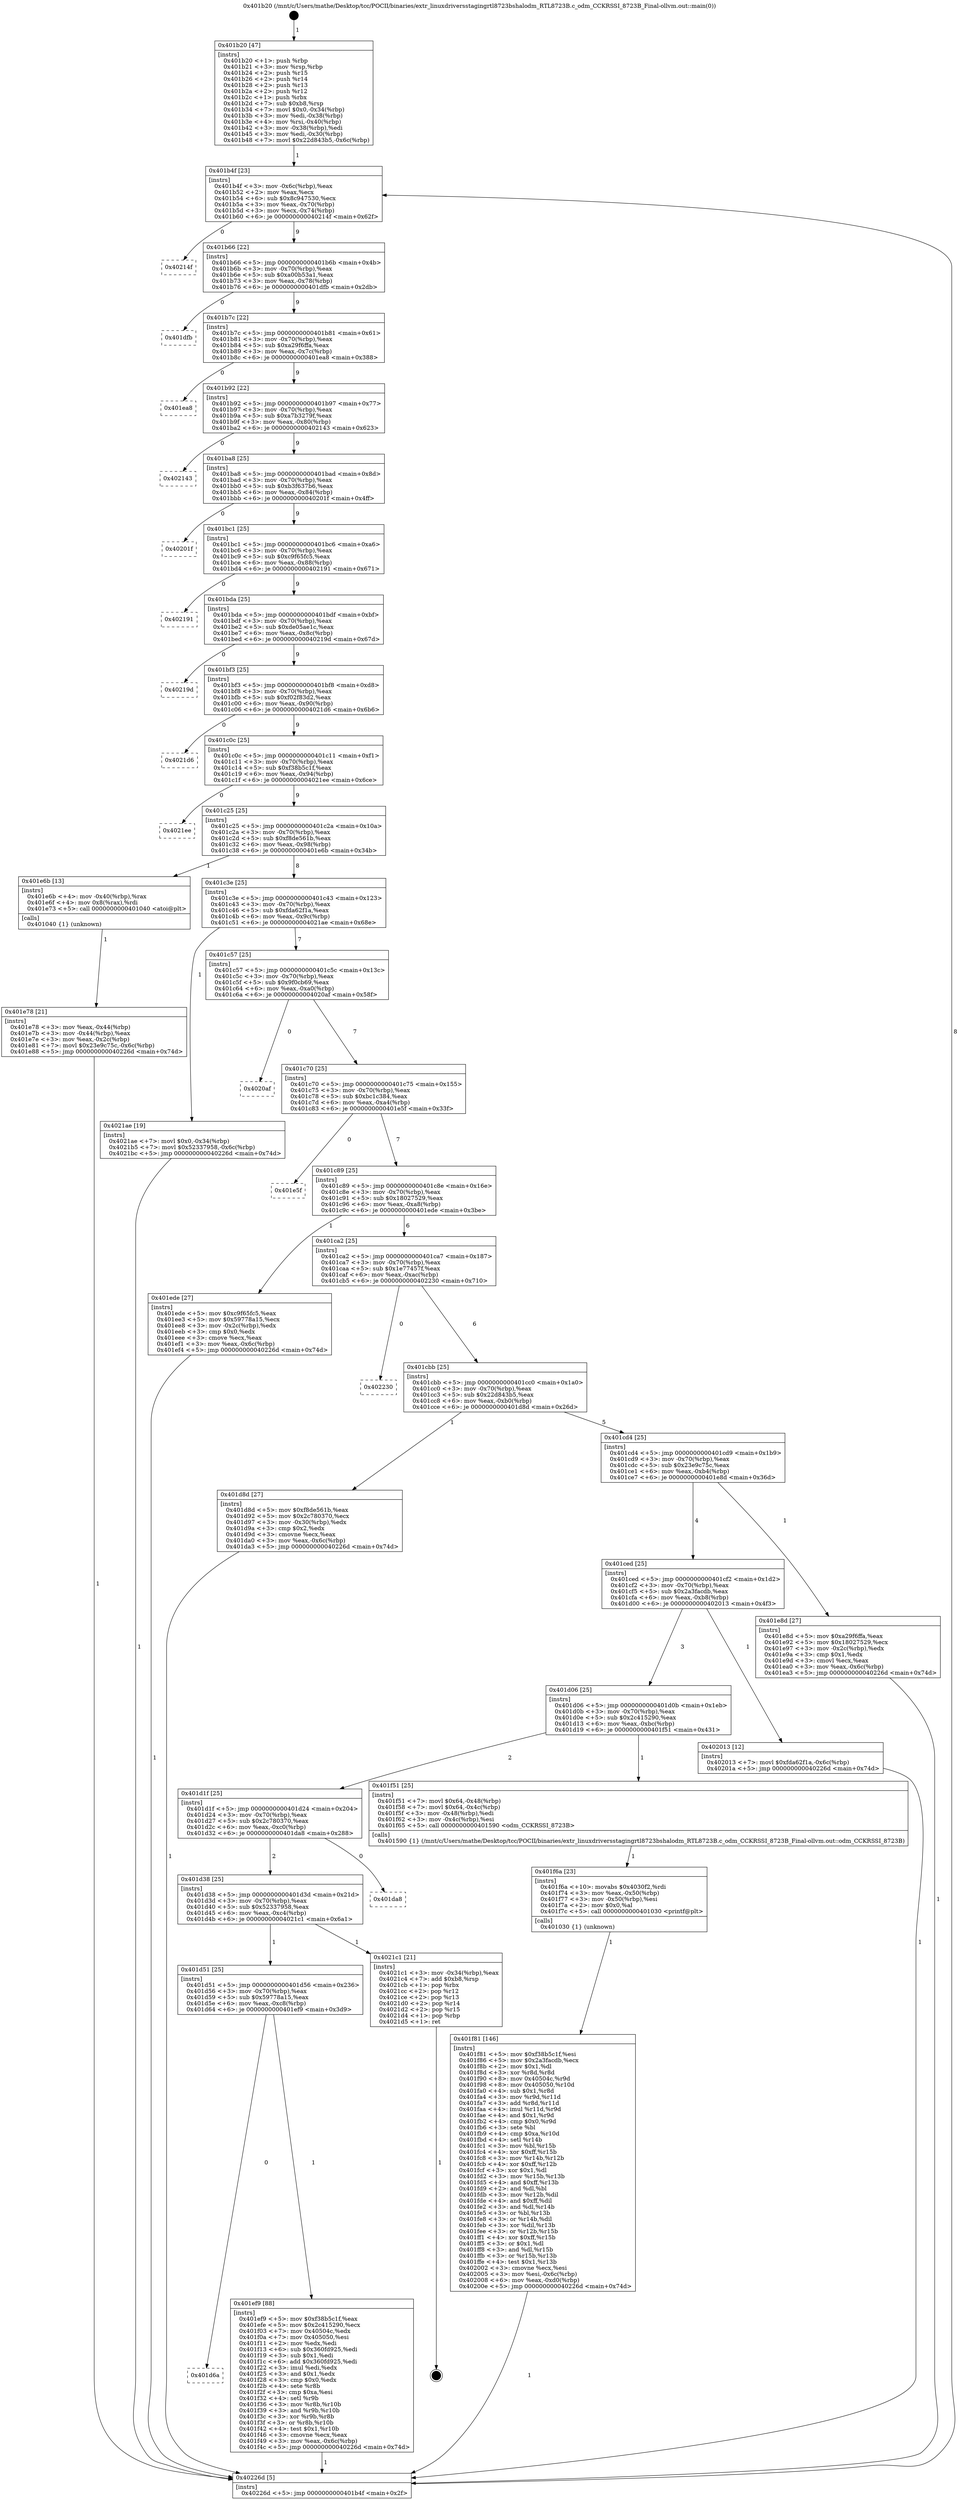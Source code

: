 digraph "0x401b20" {
  label = "0x401b20 (/mnt/c/Users/mathe/Desktop/tcc/POCII/binaries/extr_linuxdriversstagingrtl8723bshalodm_RTL8723B.c_odm_CCKRSSI_8723B_Final-ollvm.out::main(0))"
  labelloc = "t"
  node[shape=record]

  Entry [label="",width=0.3,height=0.3,shape=circle,fillcolor=black,style=filled]
  "0x401b4f" [label="{
     0x401b4f [23]\l
     | [instrs]\l
     &nbsp;&nbsp;0x401b4f \<+3\>: mov -0x6c(%rbp),%eax\l
     &nbsp;&nbsp;0x401b52 \<+2\>: mov %eax,%ecx\l
     &nbsp;&nbsp;0x401b54 \<+6\>: sub $0x8c947530,%ecx\l
     &nbsp;&nbsp;0x401b5a \<+3\>: mov %eax,-0x70(%rbp)\l
     &nbsp;&nbsp;0x401b5d \<+3\>: mov %ecx,-0x74(%rbp)\l
     &nbsp;&nbsp;0x401b60 \<+6\>: je 000000000040214f \<main+0x62f\>\l
  }"]
  "0x40214f" [label="{
     0x40214f\l
  }", style=dashed]
  "0x401b66" [label="{
     0x401b66 [22]\l
     | [instrs]\l
     &nbsp;&nbsp;0x401b66 \<+5\>: jmp 0000000000401b6b \<main+0x4b\>\l
     &nbsp;&nbsp;0x401b6b \<+3\>: mov -0x70(%rbp),%eax\l
     &nbsp;&nbsp;0x401b6e \<+5\>: sub $0xa00b53a1,%eax\l
     &nbsp;&nbsp;0x401b73 \<+3\>: mov %eax,-0x78(%rbp)\l
     &nbsp;&nbsp;0x401b76 \<+6\>: je 0000000000401dfb \<main+0x2db\>\l
  }"]
  Exit [label="",width=0.3,height=0.3,shape=circle,fillcolor=black,style=filled,peripheries=2]
  "0x401dfb" [label="{
     0x401dfb\l
  }", style=dashed]
  "0x401b7c" [label="{
     0x401b7c [22]\l
     | [instrs]\l
     &nbsp;&nbsp;0x401b7c \<+5\>: jmp 0000000000401b81 \<main+0x61\>\l
     &nbsp;&nbsp;0x401b81 \<+3\>: mov -0x70(%rbp),%eax\l
     &nbsp;&nbsp;0x401b84 \<+5\>: sub $0xa29f6ffa,%eax\l
     &nbsp;&nbsp;0x401b89 \<+3\>: mov %eax,-0x7c(%rbp)\l
     &nbsp;&nbsp;0x401b8c \<+6\>: je 0000000000401ea8 \<main+0x388\>\l
  }"]
  "0x401f81" [label="{
     0x401f81 [146]\l
     | [instrs]\l
     &nbsp;&nbsp;0x401f81 \<+5\>: mov $0xf38b5c1f,%esi\l
     &nbsp;&nbsp;0x401f86 \<+5\>: mov $0x2a3facdb,%ecx\l
     &nbsp;&nbsp;0x401f8b \<+2\>: mov $0x1,%dl\l
     &nbsp;&nbsp;0x401f8d \<+3\>: xor %r8d,%r8d\l
     &nbsp;&nbsp;0x401f90 \<+8\>: mov 0x40504c,%r9d\l
     &nbsp;&nbsp;0x401f98 \<+8\>: mov 0x405050,%r10d\l
     &nbsp;&nbsp;0x401fa0 \<+4\>: sub $0x1,%r8d\l
     &nbsp;&nbsp;0x401fa4 \<+3\>: mov %r9d,%r11d\l
     &nbsp;&nbsp;0x401fa7 \<+3\>: add %r8d,%r11d\l
     &nbsp;&nbsp;0x401faa \<+4\>: imul %r11d,%r9d\l
     &nbsp;&nbsp;0x401fae \<+4\>: and $0x1,%r9d\l
     &nbsp;&nbsp;0x401fb2 \<+4\>: cmp $0x0,%r9d\l
     &nbsp;&nbsp;0x401fb6 \<+3\>: sete %bl\l
     &nbsp;&nbsp;0x401fb9 \<+4\>: cmp $0xa,%r10d\l
     &nbsp;&nbsp;0x401fbd \<+4\>: setl %r14b\l
     &nbsp;&nbsp;0x401fc1 \<+3\>: mov %bl,%r15b\l
     &nbsp;&nbsp;0x401fc4 \<+4\>: xor $0xff,%r15b\l
     &nbsp;&nbsp;0x401fc8 \<+3\>: mov %r14b,%r12b\l
     &nbsp;&nbsp;0x401fcb \<+4\>: xor $0xff,%r12b\l
     &nbsp;&nbsp;0x401fcf \<+3\>: xor $0x1,%dl\l
     &nbsp;&nbsp;0x401fd2 \<+3\>: mov %r15b,%r13b\l
     &nbsp;&nbsp;0x401fd5 \<+4\>: and $0xff,%r13b\l
     &nbsp;&nbsp;0x401fd9 \<+2\>: and %dl,%bl\l
     &nbsp;&nbsp;0x401fdb \<+3\>: mov %r12b,%dil\l
     &nbsp;&nbsp;0x401fde \<+4\>: and $0xff,%dil\l
     &nbsp;&nbsp;0x401fe2 \<+3\>: and %dl,%r14b\l
     &nbsp;&nbsp;0x401fe5 \<+3\>: or %bl,%r13b\l
     &nbsp;&nbsp;0x401fe8 \<+3\>: or %r14b,%dil\l
     &nbsp;&nbsp;0x401feb \<+3\>: xor %dil,%r13b\l
     &nbsp;&nbsp;0x401fee \<+3\>: or %r12b,%r15b\l
     &nbsp;&nbsp;0x401ff1 \<+4\>: xor $0xff,%r15b\l
     &nbsp;&nbsp;0x401ff5 \<+3\>: or $0x1,%dl\l
     &nbsp;&nbsp;0x401ff8 \<+3\>: and %dl,%r15b\l
     &nbsp;&nbsp;0x401ffb \<+3\>: or %r15b,%r13b\l
     &nbsp;&nbsp;0x401ffe \<+4\>: test $0x1,%r13b\l
     &nbsp;&nbsp;0x402002 \<+3\>: cmovne %ecx,%esi\l
     &nbsp;&nbsp;0x402005 \<+3\>: mov %esi,-0x6c(%rbp)\l
     &nbsp;&nbsp;0x402008 \<+6\>: mov %eax,-0xd0(%rbp)\l
     &nbsp;&nbsp;0x40200e \<+5\>: jmp 000000000040226d \<main+0x74d\>\l
  }"]
  "0x401ea8" [label="{
     0x401ea8\l
  }", style=dashed]
  "0x401b92" [label="{
     0x401b92 [22]\l
     | [instrs]\l
     &nbsp;&nbsp;0x401b92 \<+5\>: jmp 0000000000401b97 \<main+0x77\>\l
     &nbsp;&nbsp;0x401b97 \<+3\>: mov -0x70(%rbp),%eax\l
     &nbsp;&nbsp;0x401b9a \<+5\>: sub $0xa7b3279f,%eax\l
     &nbsp;&nbsp;0x401b9f \<+3\>: mov %eax,-0x80(%rbp)\l
     &nbsp;&nbsp;0x401ba2 \<+6\>: je 0000000000402143 \<main+0x623\>\l
  }"]
  "0x401f6a" [label="{
     0x401f6a [23]\l
     | [instrs]\l
     &nbsp;&nbsp;0x401f6a \<+10\>: movabs $0x4030f2,%rdi\l
     &nbsp;&nbsp;0x401f74 \<+3\>: mov %eax,-0x50(%rbp)\l
     &nbsp;&nbsp;0x401f77 \<+3\>: mov -0x50(%rbp),%esi\l
     &nbsp;&nbsp;0x401f7a \<+2\>: mov $0x0,%al\l
     &nbsp;&nbsp;0x401f7c \<+5\>: call 0000000000401030 \<printf@plt\>\l
     | [calls]\l
     &nbsp;&nbsp;0x401030 \{1\} (unknown)\l
  }"]
  "0x402143" [label="{
     0x402143\l
  }", style=dashed]
  "0x401ba8" [label="{
     0x401ba8 [25]\l
     | [instrs]\l
     &nbsp;&nbsp;0x401ba8 \<+5\>: jmp 0000000000401bad \<main+0x8d\>\l
     &nbsp;&nbsp;0x401bad \<+3\>: mov -0x70(%rbp),%eax\l
     &nbsp;&nbsp;0x401bb0 \<+5\>: sub $0xb3f637b6,%eax\l
     &nbsp;&nbsp;0x401bb5 \<+6\>: mov %eax,-0x84(%rbp)\l
     &nbsp;&nbsp;0x401bbb \<+6\>: je 000000000040201f \<main+0x4ff\>\l
  }"]
  "0x401d6a" [label="{
     0x401d6a\l
  }", style=dashed]
  "0x40201f" [label="{
     0x40201f\l
  }", style=dashed]
  "0x401bc1" [label="{
     0x401bc1 [25]\l
     | [instrs]\l
     &nbsp;&nbsp;0x401bc1 \<+5\>: jmp 0000000000401bc6 \<main+0xa6\>\l
     &nbsp;&nbsp;0x401bc6 \<+3\>: mov -0x70(%rbp),%eax\l
     &nbsp;&nbsp;0x401bc9 \<+5\>: sub $0xc9f65fc5,%eax\l
     &nbsp;&nbsp;0x401bce \<+6\>: mov %eax,-0x88(%rbp)\l
     &nbsp;&nbsp;0x401bd4 \<+6\>: je 0000000000402191 \<main+0x671\>\l
  }"]
  "0x401ef9" [label="{
     0x401ef9 [88]\l
     | [instrs]\l
     &nbsp;&nbsp;0x401ef9 \<+5\>: mov $0xf38b5c1f,%eax\l
     &nbsp;&nbsp;0x401efe \<+5\>: mov $0x2c415290,%ecx\l
     &nbsp;&nbsp;0x401f03 \<+7\>: mov 0x40504c,%edx\l
     &nbsp;&nbsp;0x401f0a \<+7\>: mov 0x405050,%esi\l
     &nbsp;&nbsp;0x401f11 \<+2\>: mov %edx,%edi\l
     &nbsp;&nbsp;0x401f13 \<+6\>: sub $0x360fd925,%edi\l
     &nbsp;&nbsp;0x401f19 \<+3\>: sub $0x1,%edi\l
     &nbsp;&nbsp;0x401f1c \<+6\>: add $0x360fd925,%edi\l
     &nbsp;&nbsp;0x401f22 \<+3\>: imul %edi,%edx\l
     &nbsp;&nbsp;0x401f25 \<+3\>: and $0x1,%edx\l
     &nbsp;&nbsp;0x401f28 \<+3\>: cmp $0x0,%edx\l
     &nbsp;&nbsp;0x401f2b \<+4\>: sete %r8b\l
     &nbsp;&nbsp;0x401f2f \<+3\>: cmp $0xa,%esi\l
     &nbsp;&nbsp;0x401f32 \<+4\>: setl %r9b\l
     &nbsp;&nbsp;0x401f36 \<+3\>: mov %r8b,%r10b\l
     &nbsp;&nbsp;0x401f39 \<+3\>: and %r9b,%r10b\l
     &nbsp;&nbsp;0x401f3c \<+3\>: xor %r9b,%r8b\l
     &nbsp;&nbsp;0x401f3f \<+3\>: or %r8b,%r10b\l
     &nbsp;&nbsp;0x401f42 \<+4\>: test $0x1,%r10b\l
     &nbsp;&nbsp;0x401f46 \<+3\>: cmovne %ecx,%eax\l
     &nbsp;&nbsp;0x401f49 \<+3\>: mov %eax,-0x6c(%rbp)\l
     &nbsp;&nbsp;0x401f4c \<+5\>: jmp 000000000040226d \<main+0x74d\>\l
  }"]
  "0x402191" [label="{
     0x402191\l
  }", style=dashed]
  "0x401bda" [label="{
     0x401bda [25]\l
     | [instrs]\l
     &nbsp;&nbsp;0x401bda \<+5\>: jmp 0000000000401bdf \<main+0xbf\>\l
     &nbsp;&nbsp;0x401bdf \<+3\>: mov -0x70(%rbp),%eax\l
     &nbsp;&nbsp;0x401be2 \<+5\>: sub $0xde05ae1c,%eax\l
     &nbsp;&nbsp;0x401be7 \<+6\>: mov %eax,-0x8c(%rbp)\l
     &nbsp;&nbsp;0x401bed \<+6\>: je 000000000040219d \<main+0x67d\>\l
  }"]
  "0x401d51" [label="{
     0x401d51 [25]\l
     | [instrs]\l
     &nbsp;&nbsp;0x401d51 \<+5\>: jmp 0000000000401d56 \<main+0x236\>\l
     &nbsp;&nbsp;0x401d56 \<+3\>: mov -0x70(%rbp),%eax\l
     &nbsp;&nbsp;0x401d59 \<+5\>: sub $0x59778a15,%eax\l
     &nbsp;&nbsp;0x401d5e \<+6\>: mov %eax,-0xc8(%rbp)\l
     &nbsp;&nbsp;0x401d64 \<+6\>: je 0000000000401ef9 \<main+0x3d9\>\l
  }"]
  "0x40219d" [label="{
     0x40219d\l
  }", style=dashed]
  "0x401bf3" [label="{
     0x401bf3 [25]\l
     | [instrs]\l
     &nbsp;&nbsp;0x401bf3 \<+5\>: jmp 0000000000401bf8 \<main+0xd8\>\l
     &nbsp;&nbsp;0x401bf8 \<+3\>: mov -0x70(%rbp),%eax\l
     &nbsp;&nbsp;0x401bfb \<+5\>: sub $0xf02f83d2,%eax\l
     &nbsp;&nbsp;0x401c00 \<+6\>: mov %eax,-0x90(%rbp)\l
     &nbsp;&nbsp;0x401c06 \<+6\>: je 00000000004021d6 \<main+0x6b6\>\l
  }"]
  "0x4021c1" [label="{
     0x4021c1 [21]\l
     | [instrs]\l
     &nbsp;&nbsp;0x4021c1 \<+3\>: mov -0x34(%rbp),%eax\l
     &nbsp;&nbsp;0x4021c4 \<+7\>: add $0xb8,%rsp\l
     &nbsp;&nbsp;0x4021cb \<+1\>: pop %rbx\l
     &nbsp;&nbsp;0x4021cc \<+2\>: pop %r12\l
     &nbsp;&nbsp;0x4021ce \<+2\>: pop %r13\l
     &nbsp;&nbsp;0x4021d0 \<+2\>: pop %r14\l
     &nbsp;&nbsp;0x4021d2 \<+2\>: pop %r15\l
     &nbsp;&nbsp;0x4021d4 \<+1\>: pop %rbp\l
     &nbsp;&nbsp;0x4021d5 \<+1\>: ret\l
  }"]
  "0x4021d6" [label="{
     0x4021d6\l
  }", style=dashed]
  "0x401c0c" [label="{
     0x401c0c [25]\l
     | [instrs]\l
     &nbsp;&nbsp;0x401c0c \<+5\>: jmp 0000000000401c11 \<main+0xf1\>\l
     &nbsp;&nbsp;0x401c11 \<+3\>: mov -0x70(%rbp),%eax\l
     &nbsp;&nbsp;0x401c14 \<+5\>: sub $0xf38b5c1f,%eax\l
     &nbsp;&nbsp;0x401c19 \<+6\>: mov %eax,-0x94(%rbp)\l
     &nbsp;&nbsp;0x401c1f \<+6\>: je 00000000004021ee \<main+0x6ce\>\l
  }"]
  "0x401d38" [label="{
     0x401d38 [25]\l
     | [instrs]\l
     &nbsp;&nbsp;0x401d38 \<+5\>: jmp 0000000000401d3d \<main+0x21d\>\l
     &nbsp;&nbsp;0x401d3d \<+3\>: mov -0x70(%rbp),%eax\l
     &nbsp;&nbsp;0x401d40 \<+5\>: sub $0x52337958,%eax\l
     &nbsp;&nbsp;0x401d45 \<+6\>: mov %eax,-0xc4(%rbp)\l
     &nbsp;&nbsp;0x401d4b \<+6\>: je 00000000004021c1 \<main+0x6a1\>\l
  }"]
  "0x4021ee" [label="{
     0x4021ee\l
  }", style=dashed]
  "0x401c25" [label="{
     0x401c25 [25]\l
     | [instrs]\l
     &nbsp;&nbsp;0x401c25 \<+5\>: jmp 0000000000401c2a \<main+0x10a\>\l
     &nbsp;&nbsp;0x401c2a \<+3\>: mov -0x70(%rbp),%eax\l
     &nbsp;&nbsp;0x401c2d \<+5\>: sub $0xf8de561b,%eax\l
     &nbsp;&nbsp;0x401c32 \<+6\>: mov %eax,-0x98(%rbp)\l
     &nbsp;&nbsp;0x401c38 \<+6\>: je 0000000000401e6b \<main+0x34b\>\l
  }"]
  "0x401da8" [label="{
     0x401da8\l
  }", style=dashed]
  "0x401e6b" [label="{
     0x401e6b [13]\l
     | [instrs]\l
     &nbsp;&nbsp;0x401e6b \<+4\>: mov -0x40(%rbp),%rax\l
     &nbsp;&nbsp;0x401e6f \<+4\>: mov 0x8(%rax),%rdi\l
     &nbsp;&nbsp;0x401e73 \<+5\>: call 0000000000401040 \<atoi@plt\>\l
     | [calls]\l
     &nbsp;&nbsp;0x401040 \{1\} (unknown)\l
  }"]
  "0x401c3e" [label="{
     0x401c3e [25]\l
     | [instrs]\l
     &nbsp;&nbsp;0x401c3e \<+5\>: jmp 0000000000401c43 \<main+0x123\>\l
     &nbsp;&nbsp;0x401c43 \<+3\>: mov -0x70(%rbp),%eax\l
     &nbsp;&nbsp;0x401c46 \<+5\>: sub $0xfda62f1a,%eax\l
     &nbsp;&nbsp;0x401c4b \<+6\>: mov %eax,-0x9c(%rbp)\l
     &nbsp;&nbsp;0x401c51 \<+6\>: je 00000000004021ae \<main+0x68e\>\l
  }"]
  "0x401d1f" [label="{
     0x401d1f [25]\l
     | [instrs]\l
     &nbsp;&nbsp;0x401d1f \<+5\>: jmp 0000000000401d24 \<main+0x204\>\l
     &nbsp;&nbsp;0x401d24 \<+3\>: mov -0x70(%rbp),%eax\l
     &nbsp;&nbsp;0x401d27 \<+5\>: sub $0x2c780370,%eax\l
     &nbsp;&nbsp;0x401d2c \<+6\>: mov %eax,-0xc0(%rbp)\l
     &nbsp;&nbsp;0x401d32 \<+6\>: je 0000000000401da8 \<main+0x288\>\l
  }"]
  "0x4021ae" [label="{
     0x4021ae [19]\l
     | [instrs]\l
     &nbsp;&nbsp;0x4021ae \<+7\>: movl $0x0,-0x34(%rbp)\l
     &nbsp;&nbsp;0x4021b5 \<+7\>: movl $0x52337958,-0x6c(%rbp)\l
     &nbsp;&nbsp;0x4021bc \<+5\>: jmp 000000000040226d \<main+0x74d\>\l
  }"]
  "0x401c57" [label="{
     0x401c57 [25]\l
     | [instrs]\l
     &nbsp;&nbsp;0x401c57 \<+5\>: jmp 0000000000401c5c \<main+0x13c\>\l
     &nbsp;&nbsp;0x401c5c \<+3\>: mov -0x70(%rbp),%eax\l
     &nbsp;&nbsp;0x401c5f \<+5\>: sub $0x9f0cb69,%eax\l
     &nbsp;&nbsp;0x401c64 \<+6\>: mov %eax,-0xa0(%rbp)\l
     &nbsp;&nbsp;0x401c6a \<+6\>: je 00000000004020af \<main+0x58f\>\l
  }"]
  "0x401f51" [label="{
     0x401f51 [25]\l
     | [instrs]\l
     &nbsp;&nbsp;0x401f51 \<+7\>: movl $0x64,-0x48(%rbp)\l
     &nbsp;&nbsp;0x401f58 \<+7\>: movl $0x64,-0x4c(%rbp)\l
     &nbsp;&nbsp;0x401f5f \<+3\>: mov -0x48(%rbp),%edi\l
     &nbsp;&nbsp;0x401f62 \<+3\>: mov -0x4c(%rbp),%esi\l
     &nbsp;&nbsp;0x401f65 \<+5\>: call 0000000000401590 \<odm_CCKRSSI_8723B\>\l
     | [calls]\l
     &nbsp;&nbsp;0x401590 \{1\} (/mnt/c/Users/mathe/Desktop/tcc/POCII/binaries/extr_linuxdriversstagingrtl8723bshalodm_RTL8723B.c_odm_CCKRSSI_8723B_Final-ollvm.out::odm_CCKRSSI_8723B)\l
  }"]
  "0x4020af" [label="{
     0x4020af\l
  }", style=dashed]
  "0x401c70" [label="{
     0x401c70 [25]\l
     | [instrs]\l
     &nbsp;&nbsp;0x401c70 \<+5\>: jmp 0000000000401c75 \<main+0x155\>\l
     &nbsp;&nbsp;0x401c75 \<+3\>: mov -0x70(%rbp),%eax\l
     &nbsp;&nbsp;0x401c78 \<+5\>: sub $0xbc1c384,%eax\l
     &nbsp;&nbsp;0x401c7d \<+6\>: mov %eax,-0xa4(%rbp)\l
     &nbsp;&nbsp;0x401c83 \<+6\>: je 0000000000401e5f \<main+0x33f\>\l
  }"]
  "0x401d06" [label="{
     0x401d06 [25]\l
     | [instrs]\l
     &nbsp;&nbsp;0x401d06 \<+5\>: jmp 0000000000401d0b \<main+0x1eb\>\l
     &nbsp;&nbsp;0x401d0b \<+3\>: mov -0x70(%rbp),%eax\l
     &nbsp;&nbsp;0x401d0e \<+5\>: sub $0x2c415290,%eax\l
     &nbsp;&nbsp;0x401d13 \<+6\>: mov %eax,-0xbc(%rbp)\l
     &nbsp;&nbsp;0x401d19 \<+6\>: je 0000000000401f51 \<main+0x431\>\l
  }"]
  "0x401e5f" [label="{
     0x401e5f\l
  }", style=dashed]
  "0x401c89" [label="{
     0x401c89 [25]\l
     | [instrs]\l
     &nbsp;&nbsp;0x401c89 \<+5\>: jmp 0000000000401c8e \<main+0x16e\>\l
     &nbsp;&nbsp;0x401c8e \<+3\>: mov -0x70(%rbp),%eax\l
     &nbsp;&nbsp;0x401c91 \<+5\>: sub $0x18027529,%eax\l
     &nbsp;&nbsp;0x401c96 \<+6\>: mov %eax,-0xa8(%rbp)\l
     &nbsp;&nbsp;0x401c9c \<+6\>: je 0000000000401ede \<main+0x3be\>\l
  }"]
  "0x402013" [label="{
     0x402013 [12]\l
     | [instrs]\l
     &nbsp;&nbsp;0x402013 \<+7\>: movl $0xfda62f1a,-0x6c(%rbp)\l
     &nbsp;&nbsp;0x40201a \<+5\>: jmp 000000000040226d \<main+0x74d\>\l
  }"]
  "0x401ede" [label="{
     0x401ede [27]\l
     | [instrs]\l
     &nbsp;&nbsp;0x401ede \<+5\>: mov $0xc9f65fc5,%eax\l
     &nbsp;&nbsp;0x401ee3 \<+5\>: mov $0x59778a15,%ecx\l
     &nbsp;&nbsp;0x401ee8 \<+3\>: mov -0x2c(%rbp),%edx\l
     &nbsp;&nbsp;0x401eeb \<+3\>: cmp $0x0,%edx\l
     &nbsp;&nbsp;0x401eee \<+3\>: cmove %ecx,%eax\l
     &nbsp;&nbsp;0x401ef1 \<+3\>: mov %eax,-0x6c(%rbp)\l
     &nbsp;&nbsp;0x401ef4 \<+5\>: jmp 000000000040226d \<main+0x74d\>\l
  }"]
  "0x401ca2" [label="{
     0x401ca2 [25]\l
     | [instrs]\l
     &nbsp;&nbsp;0x401ca2 \<+5\>: jmp 0000000000401ca7 \<main+0x187\>\l
     &nbsp;&nbsp;0x401ca7 \<+3\>: mov -0x70(%rbp),%eax\l
     &nbsp;&nbsp;0x401caa \<+5\>: sub $0x1e77457f,%eax\l
     &nbsp;&nbsp;0x401caf \<+6\>: mov %eax,-0xac(%rbp)\l
     &nbsp;&nbsp;0x401cb5 \<+6\>: je 0000000000402230 \<main+0x710\>\l
  }"]
  "0x401ced" [label="{
     0x401ced [25]\l
     | [instrs]\l
     &nbsp;&nbsp;0x401ced \<+5\>: jmp 0000000000401cf2 \<main+0x1d2\>\l
     &nbsp;&nbsp;0x401cf2 \<+3\>: mov -0x70(%rbp),%eax\l
     &nbsp;&nbsp;0x401cf5 \<+5\>: sub $0x2a3facdb,%eax\l
     &nbsp;&nbsp;0x401cfa \<+6\>: mov %eax,-0xb8(%rbp)\l
     &nbsp;&nbsp;0x401d00 \<+6\>: je 0000000000402013 \<main+0x4f3\>\l
  }"]
  "0x402230" [label="{
     0x402230\l
  }", style=dashed]
  "0x401cbb" [label="{
     0x401cbb [25]\l
     | [instrs]\l
     &nbsp;&nbsp;0x401cbb \<+5\>: jmp 0000000000401cc0 \<main+0x1a0\>\l
     &nbsp;&nbsp;0x401cc0 \<+3\>: mov -0x70(%rbp),%eax\l
     &nbsp;&nbsp;0x401cc3 \<+5\>: sub $0x22d843b5,%eax\l
     &nbsp;&nbsp;0x401cc8 \<+6\>: mov %eax,-0xb0(%rbp)\l
     &nbsp;&nbsp;0x401cce \<+6\>: je 0000000000401d8d \<main+0x26d\>\l
  }"]
  "0x401e8d" [label="{
     0x401e8d [27]\l
     | [instrs]\l
     &nbsp;&nbsp;0x401e8d \<+5\>: mov $0xa29f6ffa,%eax\l
     &nbsp;&nbsp;0x401e92 \<+5\>: mov $0x18027529,%ecx\l
     &nbsp;&nbsp;0x401e97 \<+3\>: mov -0x2c(%rbp),%edx\l
     &nbsp;&nbsp;0x401e9a \<+3\>: cmp $0x1,%edx\l
     &nbsp;&nbsp;0x401e9d \<+3\>: cmovl %ecx,%eax\l
     &nbsp;&nbsp;0x401ea0 \<+3\>: mov %eax,-0x6c(%rbp)\l
     &nbsp;&nbsp;0x401ea3 \<+5\>: jmp 000000000040226d \<main+0x74d\>\l
  }"]
  "0x401d8d" [label="{
     0x401d8d [27]\l
     | [instrs]\l
     &nbsp;&nbsp;0x401d8d \<+5\>: mov $0xf8de561b,%eax\l
     &nbsp;&nbsp;0x401d92 \<+5\>: mov $0x2c780370,%ecx\l
     &nbsp;&nbsp;0x401d97 \<+3\>: mov -0x30(%rbp),%edx\l
     &nbsp;&nbsp;0x401d9a \<+3\>: cmp $0x2,%edx\l
     &nbsp;&nbsp;0x401d9d \<+3\>: cmovne %ecx,%eax\l
     &nbsp;&nbsp;0x401da0 \<+3\>: mov %eax,-0x6c(%rbp)\l
     &nbsp;&nbsp;0x401da3 \<+5\>: jmp 000000000040226d \<main+0x74d\>\l
  }"]
  "0x401cd4" [label="{
     0x401cd4 [25]\l
     | [instrs]\l
     &nbsp;&nbsp;0x401cd4 \<+5\>: jmp 0000000000401cd9 \<main+0x1b9\>\l
     &nbsp;&nbsp;0x401cd9 \<+3\>: mov -0x70(%rbp),%eax\l
     &nbsp;&nbsp;0x401cdc \<+5\>: sub $0x23e9c75c,%eax\l
     &nbsp;&nbsp;0x401ce1 \<+6\>: mov %eax,-0xb4(%rbp)\l
     &nbsp;&nbsp;0x401ce7 \<+6\>: je 0000000000401e8d \<main+0x36d\>\l
  }"]
  "0x40226d" [label="{
     0x40226d [5]\l
     | [instrs]\l
     &nbsp;&nbsp;0x40226d \<+5\>: jmp 0000000000401b4f \<main+0x2f\>\l
  }"]
  "0x401b20" [label="{
     0x401b20 [47]\l
     | [instrs]\l
     &nbsp;&nbsp;0x401b20 \<+1\>: push %rbp\l
     &nbsp;&nbsp;0x401b21 \<+3\>: mov %rsp,%rbp\l
     &nbsp;&nbsp;0x401b24 \<+2\>: push %r15\l
     &nbsp;&nbsp;0x401b26 \<+2\>: push %r14\l
     &nbsp;&nbsp;0x401b28 \<+2\>: push %r13\l
     &nbsp;&nbsp;0x401b2a \<+2\>: push %r12\l
     &nbsp;&nbsp;0x401b2c \<+1\>: push %rbx\l
     &nbsp;&nbsp;0x401b2d \<+7\>: sub $0xb8,%rsp\l
     &nbsp;&nbsp;0x401b34 \<+7\>: movl $0x0,-0x34(%rbp)\l
     &nbsp;&nbsp;0x401b3b \<+3\>: mov %edi,-0x38(%rbp)\l
     &nbsp;&nbsp;0x401b3e \<+4\>: mov %rsi,-0x40(%rbp)\l
     &nbsp;&nbsp;0x401b42 \<+3\>: mov -0x38(%rbp),%edi\l
     &nbsp;&nbsp;0x401b45 \<+3\>: mov %edi,-0x30(%rbp)\l
     &nbsp;&nbsp;0x401b48 \<+7\>: movl $0x22d843b5,-0x6c(%rbp)\l
  }"]
  "0x401e78" [label="{
     0x401e78 [21]\l
     | [instrs]\l
     &nbsp;&nbsp;0x401e78 \<+3\>: mov %eax,-0x44(%rbp)\l
     &nbsp;&nbsp;0x401e7b \<+3\>: mov -0x44(%rbp),%eax\l
     &nbsp;&nbsp;0x401e7e \<+3\>: mov %eax,-0x2c(%rbp)\l
     &nbsp;&nbsp;0x401e81 \<+7\>: movl $0x23e9c75c,-0x6c(%rbp)\l
     &nbsp;&nbsp;0x401e88 \<+5\>: jmp 000000000040226d \<main+0x74d\>\l
  }"]
  Entry -> "0x401b20" [label=" 1"]
  "0x401b4f" -> "0x40214f" [label=" 0"]
  "0x401b4f" -> "0x401b66" [label=" 9"]
  "0x4021c1" -> Exit [label=" 1"]
  "0x401b66" -> "0x401dfb" [label=" 0"]
  "0x401b66" -> "0x401b7c" [label=" 9"]
  "0x4021ae" -> "0x40226d" [label=" 1"]
  "0x401b7c" -> "0x401ea8" [label=" 0"]
  "0x401b7c" -> "0x401b92" [label=" 9"]
  "0x402013" -> "0x40226d" [label=" 1"]
  "0x401b92" -> "0x402143" [label=" 0"]
  "0x401b92" -> "0x401ba8" [label=" 9"]
  "0x401f81" -> "0x40226d" [label=" 1"]
  "0x401ba8" -> "0x40201f" [label=" 0"]
  "0x401ba8" -> "0x401bc1" [label=" 9"]
  "0x401f6a" -> "0x401f81" [label=" 1"]
  "0x401bc1" -> "0x402191" [label=" 0"]
  "0x401bc1" -> "0x401bda" [label=" 9"]
  "0x401f51" -> "0x401f6a" [label=" 1"]
  "0x401bda" -> "0x40219d" [label=" 0"]
  "0x401bda" -> "0x401bf3" [label=" 9"]
  "0x401d51" -> "0x401d6a" [label=" 0"]
  "0x401bf3" -> "0x4021d6" [label=" 0"]
  "0x401bf3" -> "0x401c0c" [label=" 9"]
  "0x401d51" -> "0x401ef9" [label=" 1"]
  "0x401c0c" -> "0x4021ee" [label=" 0"]
  "0x401c0c" -> "0x401c25" [label=" 9"]
  "0x401d38" -> "0x401d51" [label=" 1"]
  "0x401c25" -> "0x401e6b" [label=" 1"]
  "0x401c25" -> "0x401c3e" [label=" 8"]
  "0x401d38" -> "0x4021c1" [label=" 1"]
  "0x401c3e" -> "0x4021ae" [label=" 1"]
  "0x401c3e" -> "0x401c57" [label=" 7"]
  "0x401d1f" -> "0x401d38" [label=" 2"]
  "0x401c57" -> "0x4020af" [label=" 0"]
  "0x401c57" -> "0x401c70" [label=" 7"]
  "0x401d1f" -> "0x401da8" [label=" 0"]
  "0x401c70" -> "0x401e5f" [label=" 0"]
  "0x401c70" -> "0x401c89" [label=" 7"]
  "0x401d06" -> "0x401d1f" [label=" 2"]
  "0x401c89" -> "0x401ede" [label=" 1"]
  "0x401c89" -> "0x401ca2" [label=" 6"]
  "0x401d06" -> "0x401f51" [label=" 1"]
  "0x401ca2" -> "0x402230" [label=" 0"]
  "0x401ca2" -> "0x401cbb" [label=" 6"]
  "0x401ced" -> "0x401d06" [label=" 3"]
  "0x401cbb" -> "0x401d8d" [label=" 1"]
  "0x401cbb" -> "0x401cd4" [label=" 5"]
  "0x401d8d" -> "0x40226d" [label=" 1"]
  "0x401b20" -> "0x401b4f" [label=" 1"]
  "0x40226d" -> "0x401b4f" [label=" 8"]
  "0x401e6b" -> "0x401e78" [label=" 1"]
  "0x401e78" -> "0x40226d" [label=" 1"]
  "0x401ced" -> "0x402013" [label=" 1"]
  "0x401cd4" -> "0x401e8d" [label=" 1"]
  "0x401cd4" -> "0x401ced" [label=" 4"]
  "0x401e8d" -> "0x40226d" [label=" 1"]
  "0x401ede" -> "0x40226d" [label=" 1"]
  "0x401ef9" -> "0x40226d" [label=" 1"]
}
